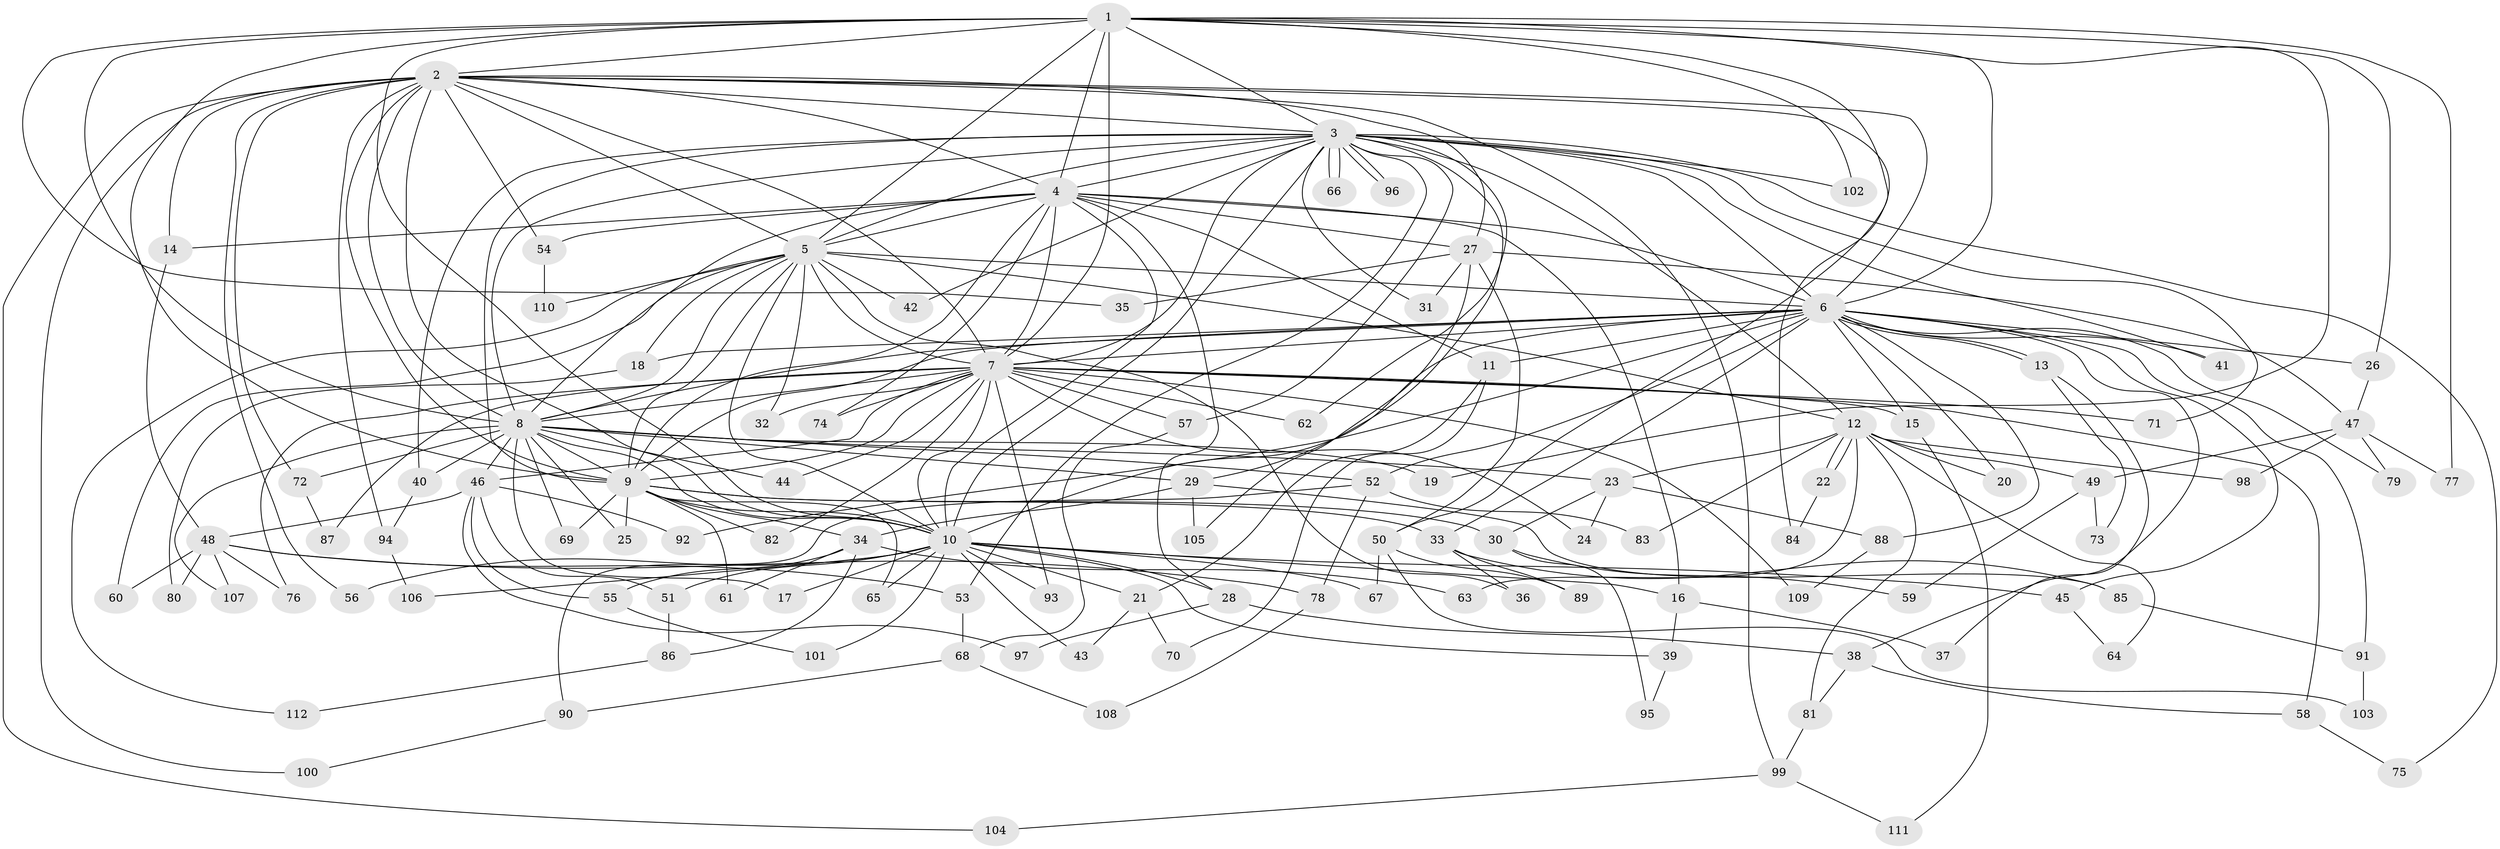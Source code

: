 // coarse degree distribution, {4: 0.11764705882352941, 19: 0.029411764705882353, 11: 0.058823529411764705, 2: 0.14705882352941177, 10: 0.058823529411764705, 3: 0.08823529411764706, 14: 0.058823529411764705, 1: 0.058823529411764705, 5: 0.17647058823529413, 18: 0.029411764705882353, 6: 0.058823529411764705, 13: 0.029411764705882353, 7: 0.08823529411764706}
// Generated by graph-tools (version 1.1) at 2025/36/03/04/25 23:36:36]
// undirected, 112 vertices, 249 edges
graph export_dot {
  node [color=gray90,style=filled];
  1;
  2;
  3;
  4;
  5;
  6;
  7;
  8;
  9;
  10;
  11;
  12;
  13;
  14;
  15;
  16;
  17;
  18;
  19;
  20;
  21;
  22;
  23;
  24;
  25;
  26;
  27;
  28;
  29;
  30;
  31;
  32;
  33;
  34;
  35;
  36;
  37;
  38;
  39;
  40;
  41;
  42;
  43;
  44;
  45;
  46;
  47;
  48;
  49;
  50;
  51;
  52;
  53;
  54;
  55;
  56;
  57;
  58;
  59;
  60;
  61;
  62;
  63;
  64;
  65;
  66;
  67;
  68;
  69;
  70;
  71;
  72;
  73;
  74;
  75;
  76;
  77;
  78;
  79;
  80;
  81;
  82;
  83;
  84;
  85;
  86;
  87;
  88;
  89;
  90;
  91;
  92;
  93;
  94;
  95;
  96;
  97;
  98;
  99;
  100;
  101;
  102;
  103;
  104;
  105;
  106;
  107;
  108;
  109;
  110;
  111;
  112;
  1 -- 2;
  1 -- 3;
  1 -- 4;
  1 -- 5;
  1 -- 6;
  1 -- 7;
  1 -- 8;
  1 -- 9;
  1 -- 10;
  1 -- 19;
  1 -- 26;
  1 -- 35;
  1 -- 50;
  1 -- 77;
  1 -- 102;
  2 -- 3;
  2 -- 4;
  2 -- 5;
  2 -- 6;
  2 -- 7;
  2 -- 8;
  2 -- 9;
  2 -- 10;
  2 -- 14;
  2 -- 27;
  2 -- 54;
  2 -- 56;
  2 -- 72;
  2 -- 84;
  2 -- 94;
  2 -- 99;
  2 -- 100;
  2 -- 104;
  3 -- 4;
  3 -- 5;
  3 -- 6;
  3 -- 7;
  3 -- 8;
  3 -- 9;
  3 -- 10;
  3 -- 12;
  3 -- 29;
  3 -- 31;
  3 -- 40;
  3 -- 41;
  3 -- 42;
  3 -- 53;
  3 -- 57;
  3 -- 62;
  3 -- 66;
  3 -- 66;
  3 -- 71;
  3 -- 75;
  3 -- 96;
  3 -- 96;
  3 -- 102;
  4 -- 5;
  4 -- 6;
  4 -- 7;
  4 -- 8;
  4 -- 9;
  4 -- 10;
  4 -- 11;
  4 -- 14;
  4 -- 16;
  4 -- 27;
  4 -- 28;
  4 -- 54;
  4 -- 74;
  5 -- 6;
  5 -- 7;
  5 -- 8;
  5 -- 9;
  5 -- 10;
  5 -- 12;
  5 -- 18;
  5 -- 32;
  5 -- 36;
  5 -- 42;
  5 -- 60;
  5 -- 110;
  5 -- 112;
  6 -- 7;
  6 -- 8;
  6 -- 9;
  6 -- 10;
  6 -- 11;
  6 -- 13;
  6 -- 13;
  6 -- 15;
  6 -- 18;
  6 -- 20;
  6 -- 26;
  6 -- 33;
  6 -- 38;
  6 -- 41;
  6 -- 45;
  6 -- 52;
  6 -- 79;
  6 -- 88;
  6 -- 91;
  6 -- 92;
  7 -- 8;
  7 -- 9;
  7 -- 10;
  7 -- 15;
  7 -- 24;
  7 -- 32;
  7 -- 44;
  7 -- 46;
  7 -- 57;
  7 -- 58;
  7 -- 62;
  7 -- 71;
  7 -- 74;
  7 -- 76;
  7 -- 82;
  7 -- 87;
  7 -- 93;
  7 -- 109;
  8 -- 9;
  8 -- 10;
  8 -- 17;
  8 -- 19;
  8 -- 23;
  8 -- 25;
  8 -- 29;
  8 -- 40;
  8 -- 44;
  8 -- 46;
  8 -- 52;
  8 -- 69;
  8 -- 72;
  8 -- 107;
  9 -- 10;
  9 -- 25;
  9 -- 30;
  9 -- 33;
  9 -- 34;
  9 -- 61;
  9 -- 65;
  9 -- 69;
  9 -- 82;
  10 -- 16;
  10 -- 17;
  10 -- 21;
  10 -- 28;
  10 -- 39;
  10 -- 43;
  10 -- 45;
  10 -- 51;
  10 -- 56;
  10 -- 65;
  10 -- 67;
  10 -- 93;
  10 -- 101;
  10 -- 106;
  11 -- 21;
  11 -- 70;
  12 -- 20;
  12 -- 22;
  12 -- 22;
  12 -- 23;
  12 -- 49;
  12 -- 63;
  12 -- 64;
  12 -- 81;
  12 -- 83;
  12 -- 98;
  13 -- 37;
  13 -- 73;
  14 -- 48;
  15 -- 111;
  16 -- 37;
  16 -- 39;
  18 -- 80;
  21 -- 43;
  21 -- 70;
  22 -- 84;
  23 -- 24;
  23 -- 30;
  23 -- 88;
  26 -- 47;
  27 -- 31;
  27 -- 35;
  27 -- 47;
  27 -- 50;
  27 -- 105;
  28 -- 38;
  28 -- 97;
  29 -- 34;
  29 -- 85;
  29 -- 105;
  30 -- 59;
  30 -- 95;
  33 -- 36;
  33 -- 85;
  33 -- 89;
  34 -- 55;
  34 -- 61;
  34 -- 63;
  34 -- 86;
  38 -- 58;
  38 -- 81;
  39 -- 95;
  40 -- 94;
  45 -- 64;
  46 -- 48;
  46 -- 51;
  46 -- 55;
  46 -- 92;
  46 -- 97;
  47 -- 49;
  47 -- 77;
  47 -- 79;
  47 -- 98;
  48 -- 53;
  48 -- 60;
  48 -- 76;
  48 -- 78;
  48 -- 80;
  48 -- 107;
  49 -- 59;
  49 -- 73;
  50 -- 67;
  50 -- 89;
  50 -- 103;
  51 -- 86;
  52 -- 78;
  52 -- 83;
  52 -- 90;
  53 -- 68;
  54 -- 110;
  55 -- 101;
  57 -- 68;
  58 -- 75;
  68 -- 90;
  68 -- 108;
  72 -- 87;
  78 -- 108;
  81 -- 99;
  85 -- 91;
  86 -- 112;
  88 -- 109;
  90 -- 100;
  91 -- 103;
  94 -- 106;
  99 -- 104;
  99 -- 111;
}
